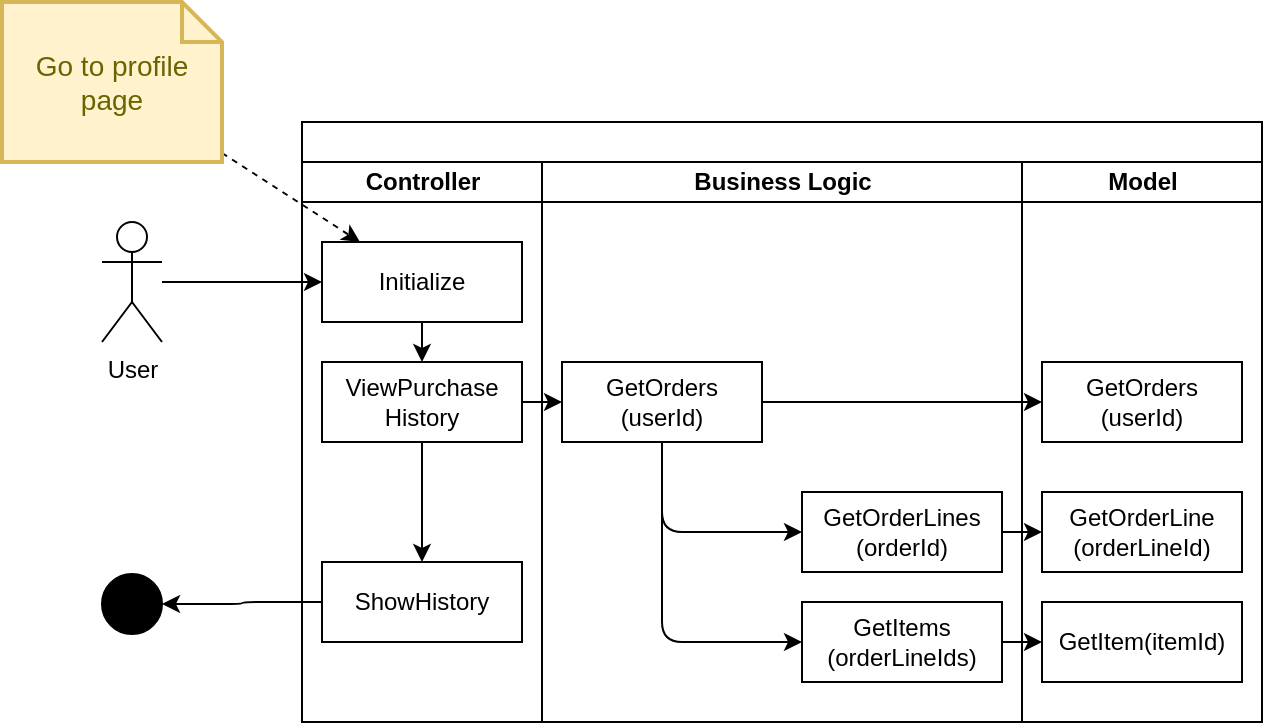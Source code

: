 <mxfile>
    <diagram id="-4qcNIimaRfKOCkRjVDk" name="Page-1">
        <mxGraphModel dx="744" dy="471" grid="1" gridSize="10" guides="1" tooltips="1" connect="1" arrows="1" fold="1" page="1" pageScale="1" pageWidth="850" pageHeight="1100" math="0" shadow="0">
            <root>
                <mxCell id="0"/>
                <mxCell id="1" parent="0"/>
                <mxCell id="2" value="" style="swimlane;childLayout=stackLayout;resizeParent=1;resizeParentMax=0;startSize=20;html=1;" parent="1" vertex="1">
                    <mxGeometry x="230.0" y="100" width="480" height="300" as="geometry"/>
                </mxCell>
                <mxCell id="3" value="Controller" style="swimlane;startSize=20;html=1;" parent="2" vertex="1">
                    <mxGeometry y="20" width="120" height="280" as="geometry"/>
                </mxCell>
                <mxCell id="4" value="" style="edgeStyle=none;html=1;" parent="3" source="5" target="7" edge="1">
                    <mxGeometry relative="1" as="geometry"/>
                </mxCell>
                <mxCell id="5" value="Initialize" style="rounded=0;whiteSpace=wrap;html=1;" parent="3" vertex="1">
                    <mxGeometry x="10" y="40" width="100" height="40" as="geometry"/>
                </mxCell>
                <mxCell id="6" value="" style="edgeStyle=orthogonalEdgeStyle;html=1;fontSize=15;" parent="3" source="7" target="8" edge="1">
                    <mxGeometry relative="1" as="geometry"/>
                </mxCell>
                <mxCell id="7" value="ViewPurchase&lt;br&gt;History" style="rounded=0;whiteSpace=wrap;html=1;" parent="3" vertex="1">
                    <mxGeometry x="10.0" y="100" width="100" height="40" as="geometry"/>
                </mxCell>
                <mxCell id="8" value="ShowHistory" style="rounded=0;whiteSpace=wrap;html=1;" parent="3" vertex="1">
                    <mxGeometry x="10.0" y="200" width="100" height="40" as="geometry"/>
                </mxCell>
                <mxCell id="9" value="Business Logic" style="swimlane;startSize=20;html=1;" parent="2" vertex="1">
                    <mxGeometry x="120" y="20" width="240" height="280" as="geometry"/>
                </mxCell>
                <mxCell id="41" style="edgeStyle=orthogonalEdgeStyle;html=1;" edge="1" parent="9" source="12" target="23">
                    <mxGeometry relative="1" as="geometry">
                        <Array as="points">
                            <mxPoint x="60" y="240"/>
                        </Array>
                    </mxGeometry>
                </mxCell>
                <mxCell id="12" value="GetOrders&lt;br&gt;(userId)" style="rounded=0;whiteSpace=wrap;html=1;" parent="9" vertex="1">
                    <mxGeometry x="10.0" y="100" width="100" height="40" as="geometry"/>
                </mxCell>
                <mxCell id="21" style="edgeStyle=orthogonalEdgeStyle;html=1;" edge="1" parent="9" target="22" source="12">
                    <mxGeometry relative="1" as="geometry">
                        <mxPoint x="60.0" y="140" as="sourcePoint"/>
                        <Array as="points">
                            <mxPoint x="60" y="185"/>
                        </Array>
                    </mxGeometry>
                </mxCell>
                <mxCell id="22" value="GetOrderLines&lt;br&gt;(orderId)" style="rounded=0;whiteSpace=wrap;html=1;" vertex="1" parent="9">
                    <mxGeometry x="130.0" y="165" width="100" height="40" as="geometry"/>
                </mxCell>
                <mxCell id="23" value="GetItems&lt;br&gt;(orderLineIds)" style="rounded=0;whiteSpace=wrap;html=1;" vertex="1" parent="9">
                    <mxGeometry x="130.0" y="220" width="100" height="40" as="geometry"/>
                </mxCell>
                <mxCell id="11" value="Model" style="swimlane;startSize=20;html=1;" parent="2" vertex="1">
                    <mxGeometry x="360" y="20" width="120" height="280" as="geometry"/>
                </mxCell>
                <mxCell id="40" value="GetOrders&lt;br&gt;(userId)" style="rounded=0;whiteSpace=wrap;html=1;" vertex="1" parent="11">
                    <mxGeometry x="10.0" y="100" width="100" height="40" as="geometry"/>
                </mxCell>
                <mxCell id="24" value="GetOrderLine&lt;br&gt;(orderLineId)" style="rounded=0;whiteSpace=wrap;html=1;" vertex="1" parent="11">
                    <mxGeometry x="10" y="165" width="100" height="40" as="geometry"/>
                </mxCell>
                <mxCell id="42" value="GetItem(itemId)" style="rounded=0;whiteSpace=wrap;html=1;" vertex="1" parent="11">
                    <mxGeometry x="10.0" y="220" width="100" height="40" as="geometry"/>
                </mxCell>
                <mxCell id="13" value="" style="edgeStyle=none;html=1;" parent="2" source="7" target="12" edge="1">
                    <mxGeometry relative="1" as="geometry"/>
                </mxCell>
                <mxCell id="26" style="edgeStyle=none;html=1;" edge="1" parent="2" source="12" target="40">
                    <mxGeometry relative="1" as="geometry">
                        <mxPoint x="370.0" y="170" as="targetPoint"/>
                    </mxGeometry>
                </mxCell>
                <mxCell id="25" style="edgeStyle=orthogonalEdgeStyle;html=1;" edge="1" parent="2" source="22" target="24">
                    <mxGeometry relative="1" as="geometry"/>
                </mxCell>
                <mxCell id="43" style="edgeStyle=orthogonalEdgeStyle;html=1;" edge="1" parent="2" source="23" target="42">
                    <mxGeometry relative="1" as="geometry"/>
                </mxCell>
                <mxCell id="15" style="edgeStyle=none;html=1;" parent="1" source="16" target="5" edge="1">
                    <mxGeometry relative="1" as="geometry"/>
                </mxCell>
                <mxCell id="16" value="User" style="shape=umlActor;verticalLabelPosition=bottom;verticalAlign=top;html=1;outlineConnect=0;" parent="1" vertex="1">
                    <mxGeometry x="130" y="150" width="30" height="60" as="geometry"/>
                </mxCell>
                <mxCell id="17" value="" style="ellipse;fillColor=strokeColor;fontSize=15;" parent="1" vertex="1">
                    <mxGeometry x="130" y="326" width="30" height="30" as="geometry"/>
                </mxCell>
                <mxCell id="18" style="edgeStyle=orthogonalEdgeStyle;html=1;fontSize=15;" parent="1" source="8" target="17" edge="1">
                    <mxGeometry relative="1" as="geometry"/>
                </mxCell>
                <mxCell id="19" style="edgeStyle=none;html=1;dashed=1;" parent="1" source="20" edge="1">
                    <mxGeometry relative="1" as="geometry">
                        <mxPoint x="259.0" y="160" as="targetPoint"/>
                    </mxGeometry>
                </mxCell>
                <mxCell id="20" value="Go to profile page" style="shape=note;strokeWidth=2;fontSize=14;size=20;whiteSpace=wrap;html=1;fillColor=#fff2cc;strokeColor=#d6b656;fontColor=#666600;" parent="1" vertex="1">
                    <mxGeometry x="80" y="40" width="110.0" height="80" as="geometry"/>
                </mxCell>
            </root>
        </mxGraphModel>
    </diagram>
</mxfile>